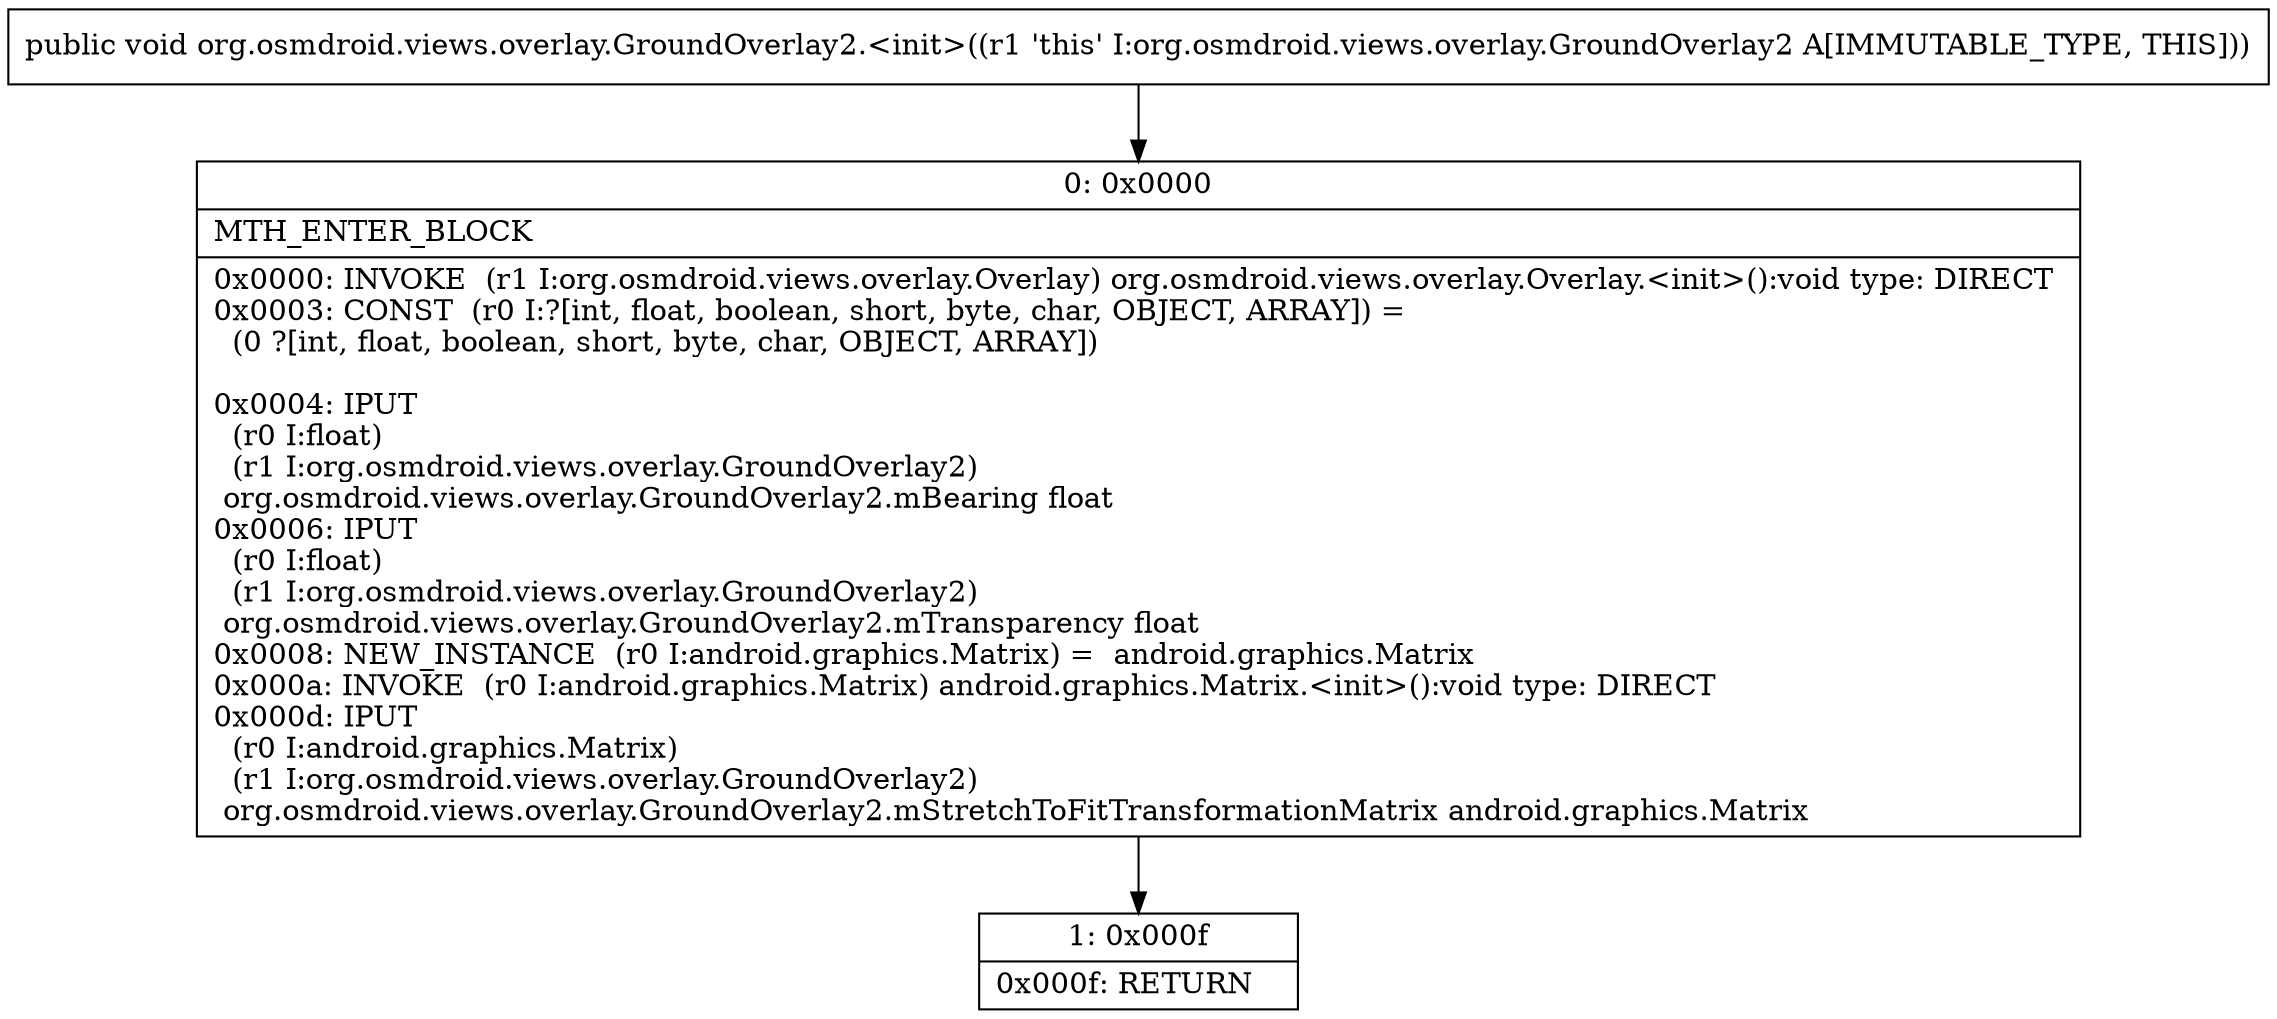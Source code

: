 digraph "CFG fororg.osmdroid.views.overlay.GroundOverlay2.\<init\>()V" {
Node_0 [shape=record,label="{0\:\ 0x0000|MTH_ENTER_BLOCK\l|0x0000: INVOKE  (r1 I:org.osmdroid.views.overlay.Overlay) org.osmdroid.views.overlay.Overlay.\<init\>():void type: DIRECT \l0x0003: CONST  (r0 I:?[int, float, boolean, short, byte, char, OBJECT, ARRAY]) = \l  (0 ?[int, float, boolean, short, byte, char, OBJECT, ARRAY])\l \l0x0004: IPUT  \l  (r0 I:float)\l  (r1 I:org.osmdroid.views.overlay.GroundOverlay2)\l org.osmdroid.views.overlay.GroundOverlay2.mBearing float \l0x0006: IPUT  \l  (r0 I:float)\l  (r1 I:org.osmdroid.views.overlay.GroundOverlay2)\l org.osmdroid.views.overlay.GroundOverlay2.mTransparency float \l0x0008: NEW_INSTANCE  (r0 I:android.graphics.Matrix) =  android.graphics.Matrix \l0x000a: INVOKE  (r0 I:android.graphics.Matrix) android.graphics.Matrix.\<init\>():void type: DIRECT \l0x000d: IPUT  \l  (r0 I:android.graphics.Matrix)\l  (r1 I:org.osmdroid.views.overlay.GroundOverlay2)\l org.osmdroid.views.overlay.GroundOverlay2.mStretchToFitTransformationMatrix android.graphics.Matrix \l}"];
Node_1 [shape=record,label="{1\:\ 0x000f|0x000f: RETURN   \l}"];
MethodNode[shape=record,label="{public void org.osmdroid.views.overlay.GroundOverlay2.\<init\>((r1 'this' I:org.osmdroid.views.overlay.GroundOverlay2 A[IMMUTABLE_TYPE, THIS])) }"];
MethodNode -> Node_0;
Node_0 -> Node_1;
}

